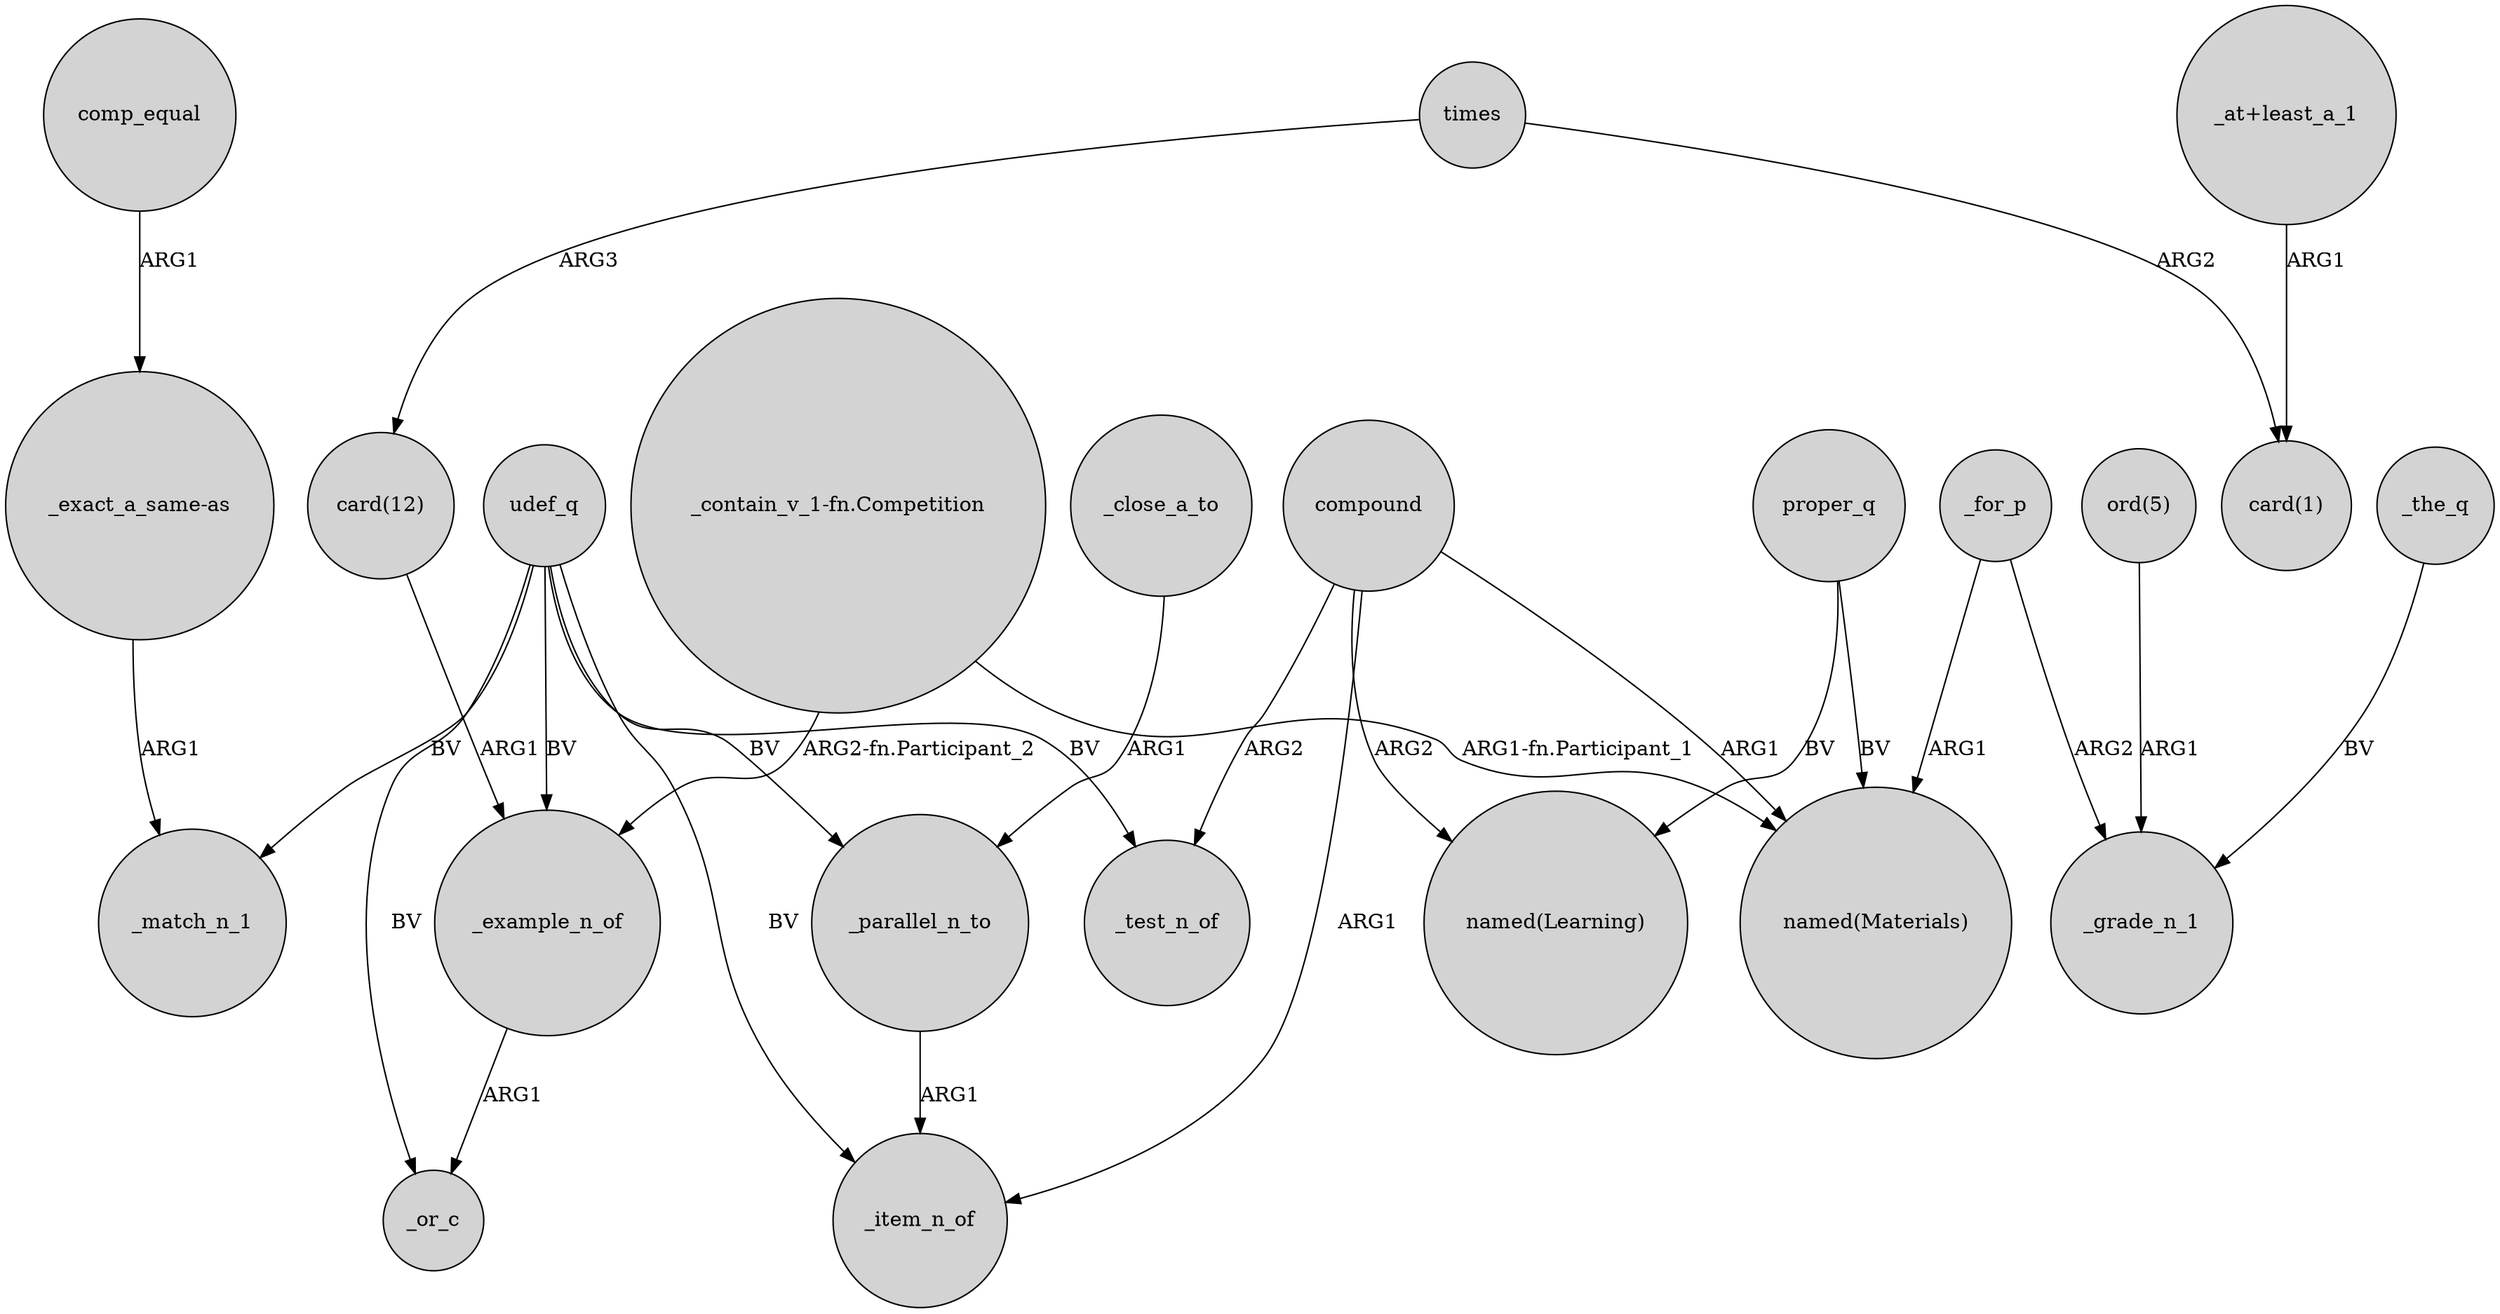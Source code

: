 digraph {
	node [shape=circle style=filled]
	udef_q -> _example_n_of [label=BV]
	"_at+least_a_1" -> "card(1)" [label=ARG1]
	compound -> _item_n_of [label=ARG1]
	comp_equal -> "_exact_a_same-as" [label=ARG1]
	"_contain_v_1-fn.Competition" -> "named(Materials)" [label="ARG1-fn.Participant_1"]
	times -> "card(1)" [label=ARG2]
	udef_q -> _or_c [label=BV]
	"_contain_v_1-fn.Competition" -> _example_n_of [label="ARG2-fn.Participant_2"]
	_for_p -> _grade_n_1 [label=ARG2]
	compound -> "named(Materials)" [label=ARG1]
	proper_q -> "named(Learning)" [label=BV]
	udef_q -> _parallel_n_to [label=BV]
	udef_q -> _item_n_of [label=BV]
	proper_q -> "named(Materials)" [label=BV]
	_example_n_of -> _or_c [label=ARG1]
	compound -> "named(Learning)" [label=ARG2]
	udef_q -> _match_n_1 [label=BV]
	_parallel_n_to -> _item_n_of [label=ARG1]
	"card(12)" -> _example_n_of [label=ARG1]
	"_exact_a_same-as" -> _match_n_1 [label=ARG1]
	udef_q -> _test_n_of [label=BV]
	compound -> _test_n_of [label=ARG2]
	"ord(5)" -> _grade_n_1 [label=ARG1]
	_close_a_to -> _parallel_n_to [label=ARG1]
	times -> "card(12)" [label=ARG3]
	_the_q -> _grade_n_1 [label=BV]
	_for_p -> "named(Materials)" [label=ARG1]
}
